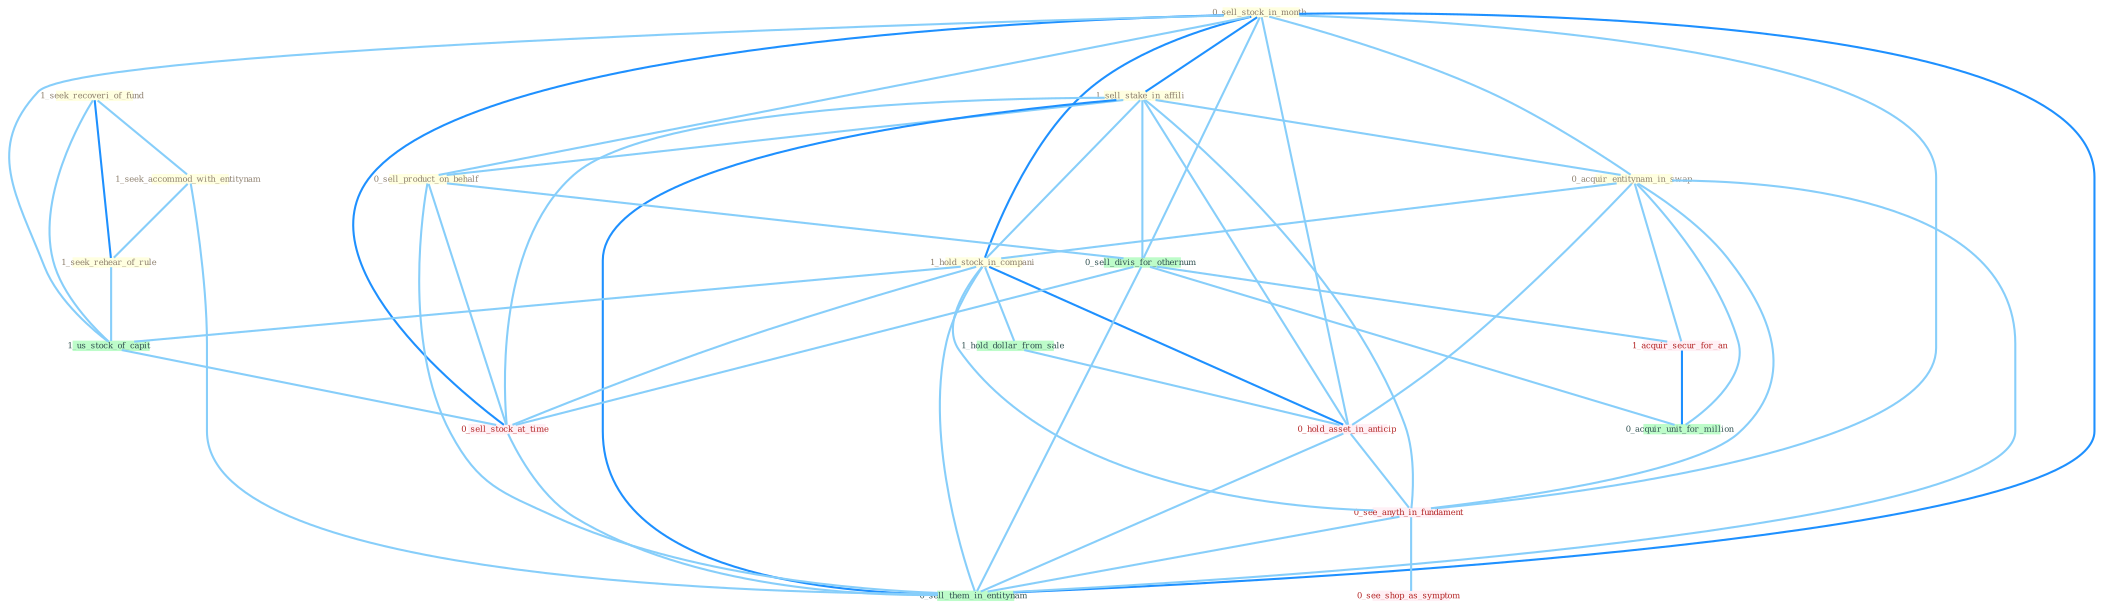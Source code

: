 Graph G{ 
    node
    [shape=polygon,style=filled,width=.5,height=.06,color="#BDFCC9",fixedsize=true,fontsize=4,
    fontcolor="#2f4f4f"];
    {node
    [color="#ffffe0", fontcolor="#8b7d6b"] "1_seek_recoveri_of_fund " "0_sell_stock_in_month " "1_sell_stake_in_affili " "0_acquir_entitynam_in_swap " "1_seek_accommod_with_entitynam " "1_seek_rehear_of_rule " "1_hold_stock_in_compani " "0_sell_product_on_behalf "}
{node [color="#fff0f5", fontcolor="#b22222"] "1_acquir_secur_for_an " "0_hold_asset_in_anticip " "0_sell_stock_at_time " "0_see_anyth_in_fundament " "0_see_shop_as_symptom "}
edge [color="#B0E2FF"];

	"1_seek_recoveri_of_fund " -- "1_seek_accommod_with_entitynam " [w="1", color="#87cefa" ];
	"1_seek_recoveri_of_fund " -- "1_seek_rehear_of_rule " [w="2", color="#1e90ff" , len=0.8];
	"1_seek_recoveri_of_fund " -- "1_us_stock_of_capit " [w="1", color="#87cefa" ];
	"0_sell_stock_in_month " -- "1_sell_stake_in_affili " [w="2", color="#1e90ff" , len=0.8];
	"0_sell_stock_in_month " -- "0_acquir_entitynam_in_swap " [w="1", color="#87cefa" ];
	"0_sell_stock_in_month " -- "1_hold_stock_in_compani " [w="2", color="#1e90ff" , len=0.8];
	"0_sell_stock_in_month " -- "0_sell_product_on_behalf " [w="1", color="#87cefa" ];
	"0_sell_stock_in_month " -- "0_sell_divis_for_othernum " [w="1", color="#87cefa" ];
	"0_sell_stock_in_month " -- "1_us_stock_of_capit " [w="1", color="#87cefa" ];
	"0_sell_stock_in_month " -- "0_hold_asset_in_anticip " [w="1", color="#87cefa" ];
	"0_sell_stock_in_month " -- "0_sell_stock_at_time " [w="2", color="#1e90ff" , len=0.8];
	"0_sell_stock_in_month " -- "0_see_anyth_in_fundament " [w="1", color="#87cefa" ];
	"0_sell_stock_in_month " -- "0_sell_them_in_entitynam " [w="2", color="#1e90ff" , len=0.8];
	"1_sell_stake_in_affili " -- "0_acquir_entitynam_in_swap " [w="1", color="#87cefa" ];
	"1_sell_stake_in_affili " -- "1_hold_stock_in_compani " [w="1", color="#87cefa" ];
	"1_sell_stake_in_affili " -- "0_sell_product_on_behalf " [w="1", color="#87cefa" ];
	"1_sell_stake_in_affili " -- "0_sell_divis_for_othernum " [w="1", color="#87cefa" ];
	"1_sell_stake_in_affili " -- "0_hold_asset_in_anticip " [w="1", color="#87cefa" ];
	"1_sell_stake_in_affili " -- "0_sell_stock_at_time " [w="1", color="#87cefa" ];
	"1_sell_stake_in_affili " -- "0_see_anyth_in_fundament " [w="1", color="#87cefa" ];
	"1_sell_stake_in_affili " -- "0_sell_them_in_entitynam " [w="2", color="#1e90ff" , len=0.8];
	"0_acquir_entitynam_in_swap " -- "1_hold_stock_in_compani " [w="1", color="#87cefa" ];
	"0_acquir_entitynam_in_swap " -- "1_acquir_secur_for_an " [w="1", color="#87cefa" ];
	"0_acquir_entitynam_in_swap " -- "0_hold_asset_in_anticip " [w="1", color="#87cefa" ];
	"0_acquir_entitynam_in_swap " -- "0_see_anyth_in_fundament " [w="1", color="#87cefa" ];
	"0_acquir_entitynam_in_swap " -- "0_acquir_unit_for_million " [w="1", color="#87cefa" ];
	"0_acquir_entitynam_in_swap " -- "0_sell_them_in_entitynam " [w="1", color="#87cefa" ];
	"1_seek_accommod_with_entitynam " -- "1_seek_rehear_of_rule " [w="1", color="#87cefa" ];
	"1_seek_accommod_with_entitynam " -- "0_sell_them_in_entitynam " [w="1", color="#87cefa" ];
	"1_seek_rehear_of_rule " -- "1_us_stock_of_capit " [w="1", color="#87cefa" ];
	"1_hold_stock_in_compani " -- "1_us_stock_of_capit " [w="1", color="#87cefa" ];
	"1_hold_stock_in_compani " -- "1_hold_dollar_from_sale " [w="1", color="#87cefa" ];
	"1_hold_stock_in_compani " -- "0_hold_asset_in_anticip " [w="2", color="#1e90ff" , len=0.8];
	"1_hold_stock_in_compani " -- "0_sell_stock_at_time " [w="1", color="#87cefa" ];
	"1_hold_stock_in_compani " -- "0_see_anyth_in_fundament " [w="1", color="#87cefa" ];
	"1_hold_stock_in_compani " -- "0_sell_them_in_entitynam " [w="1", color="#87cefa" ];
	"0_sell_product_on_behalf " -- "0_sell_divis_for_othernum " [w="1", color="#87cefa" ];
	"0_sell_product_on_behalf " -- "0_sell_stock_at_time " [w="1", color="#87cefa" ];
	"0_sell_product_on_behalf " -- "0_sell_them_in_entitynam " [w="1", color="#87cefa" ];
	"0_sell_divis_for_othernum " -- "1_acquir_secur_for_an " [w="1", color="#87cefa" ];
	"0_sell_divis_for_othernum " -- "0_sell_stock_at_time " [w="1", color="#87cefa" ];
	"0_sell_divis_for_othernum " -- "0_acquir_unit_for_million " [w="1", color="#87cefa" ];
	"0_sell_divis_for_othernum " -- "0_sell_them_in_entitynam " [w="1", color="#87cefa" ];
	"1_acquir_secur_for_an " -- "0_acquir_unit_for_million " [w="2", color="#1e90ff" , len=0.8];
	"1_us_stock_of_capit " -- "0_sell_stock_at_time " [w="1", color="#87cefa" ];
	"1_hold_dollar_from_sale " -- "0_hold_asset_in_anticip " [w="1", color="#87cefa" ];
	"0_hold_asset_in_anticip " -- "0_see_anyth_in_fundament " [w="1", color="#87cefa" ];
	"0_hold_asset_in_anticip " -- "0_sell_them_in_entitynam " [w="1", color="#87cefa" ];
	"0_sell_stock_at_time " -- "0_sell_them_in_entitynam " [w="1", color="#87cefa" ];
	"0_see_anyth_in_fundament " -- "0_see_shop_as_symptom " [w="1", color="#87cefa" ];
	"0_see_anyth_in_fundament " -- "0_sell_them_in_entitynam " [w="1", color="#87cefa" ];
}